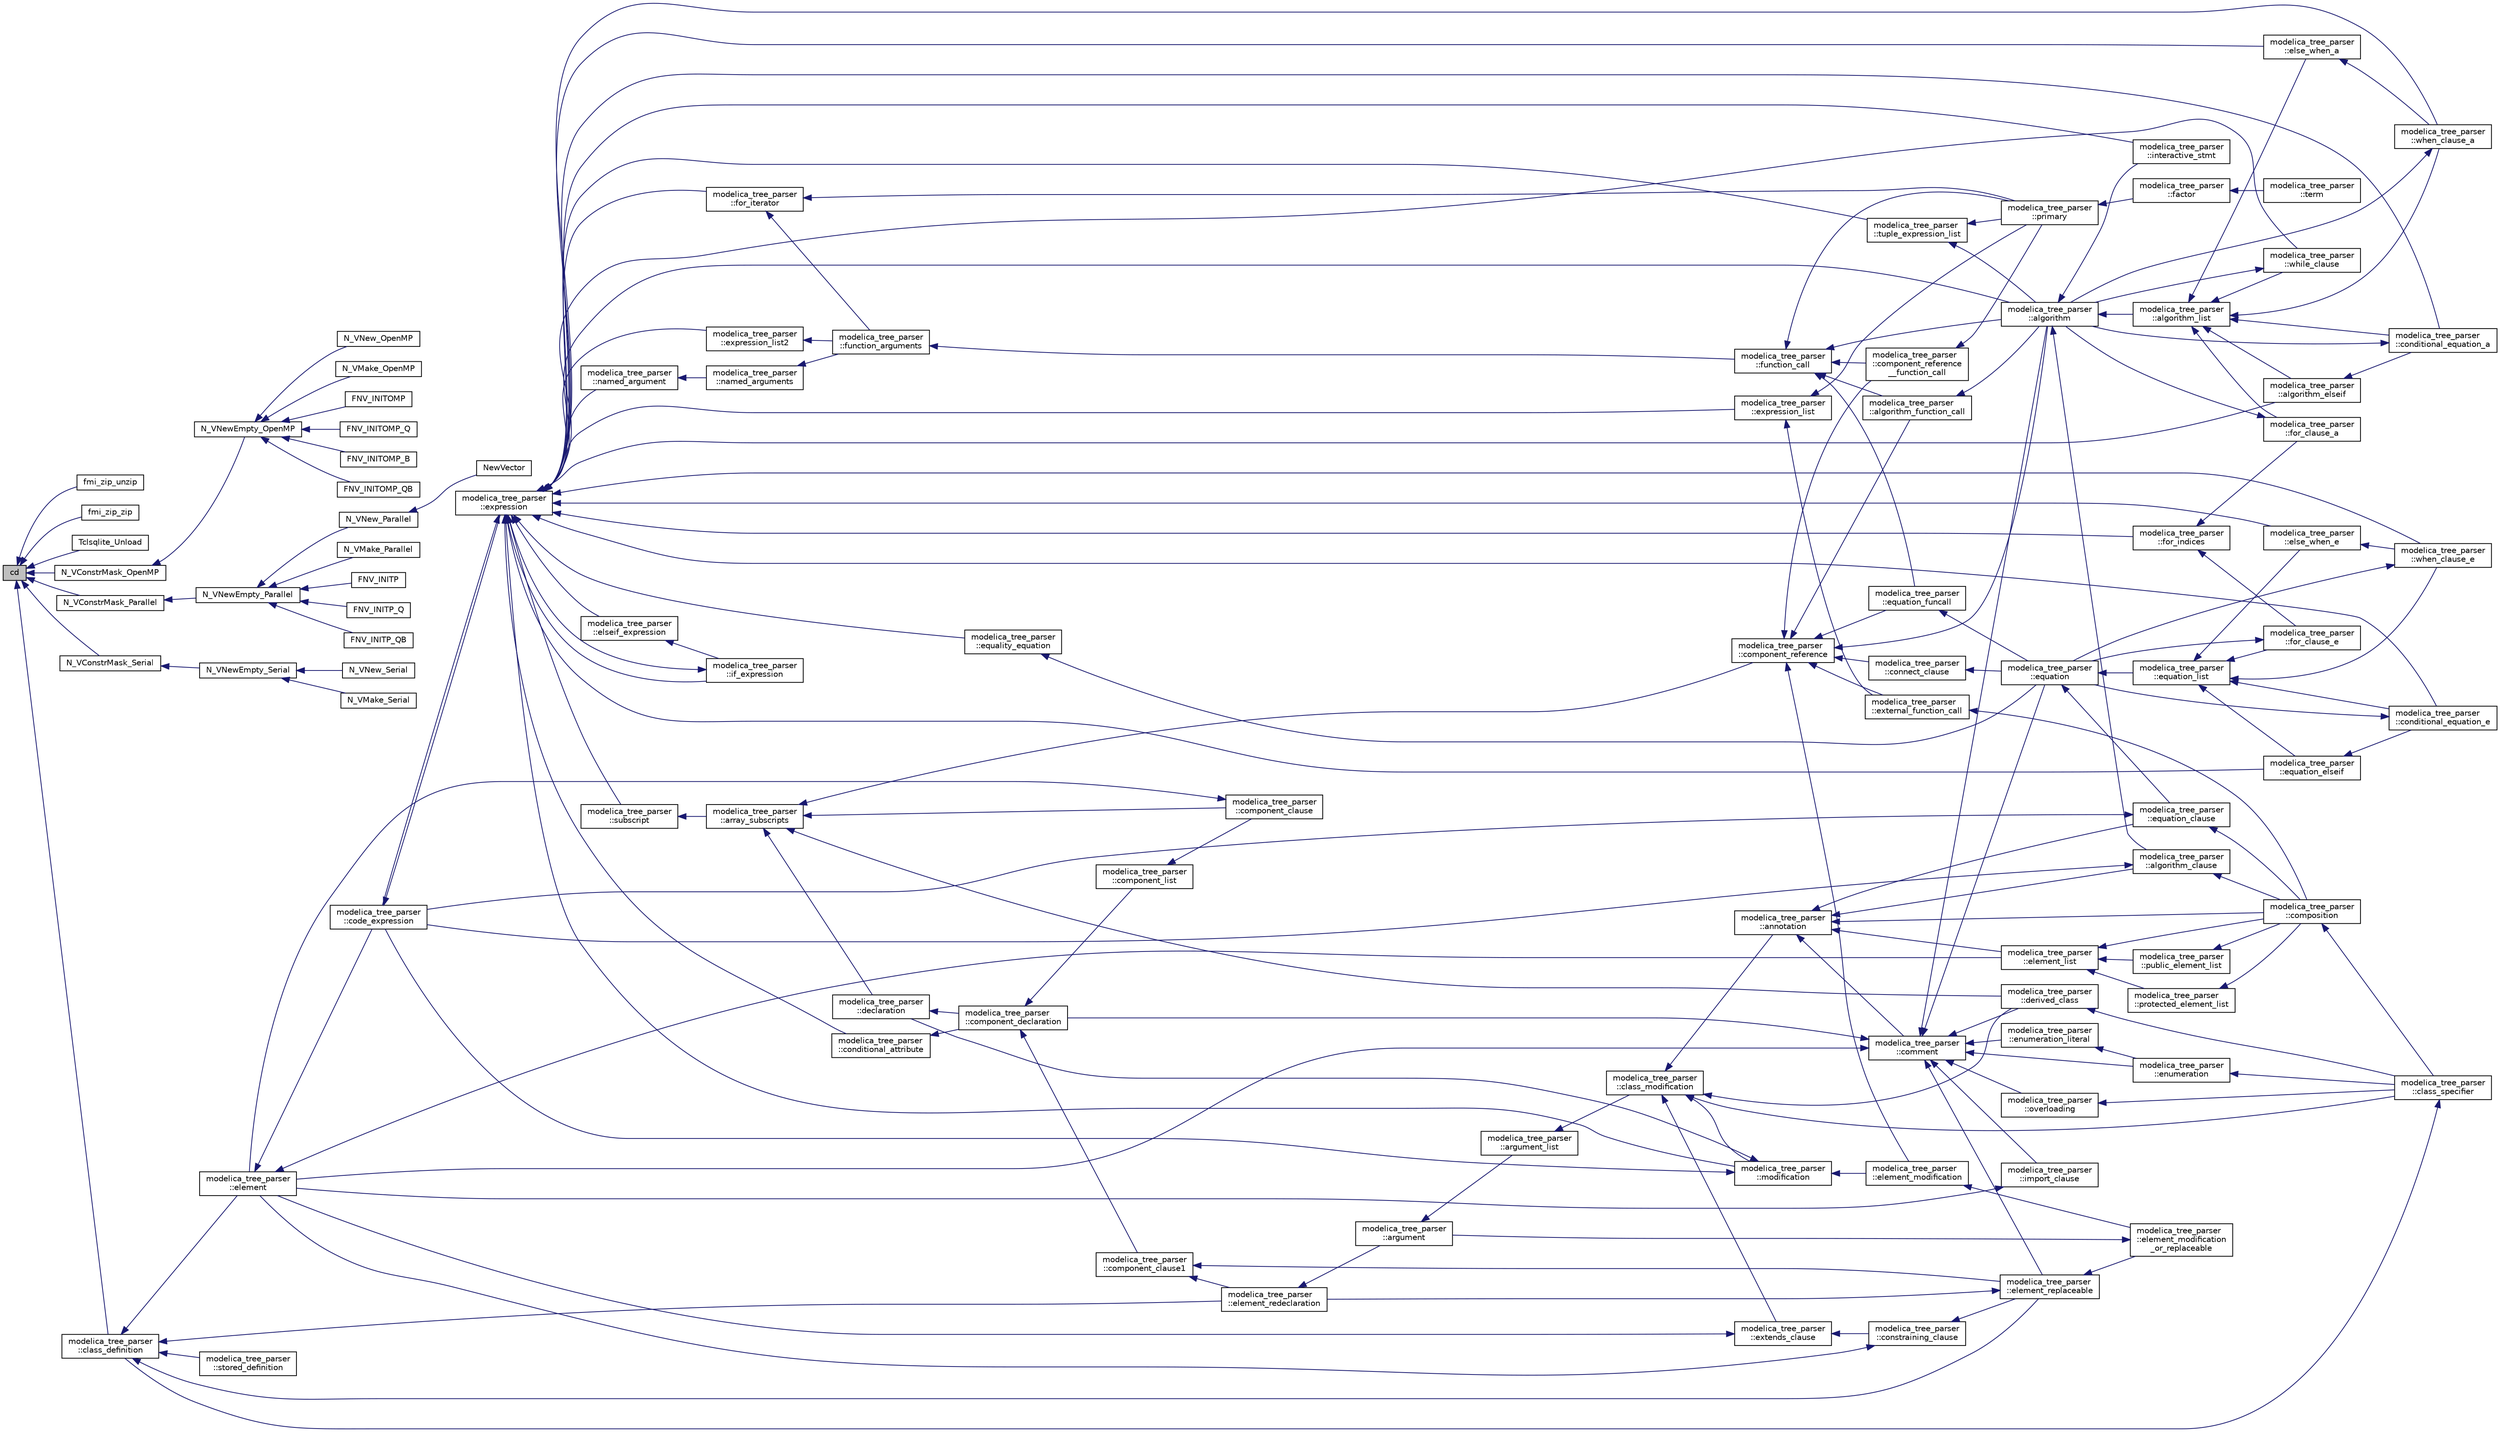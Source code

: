 digraph "cd"
{
  edge [fontname="Helvetica",fontsize="10",labelfontname="Helvetica",labelfontsize="10"];
  node [fontname="Helvetica",fontsize="10",shape=record];
  rankdir="LR";
  Node1 [label="cd",height=0.2,width=0.4,color="black", fillcolor="grey75", style="filled", fontcolor="black"];
  Node1 -> Node2 [dir="back",color="midnightblue",fontsize="10",style="solid",fontname="Helvetica"];
  Node2 [label="fmi_zip_unzip",height=0.2,width=0.4,color="black", fillcolor="white", style="filled",URL="$d4/de3/group__fmi__zip.html#gab3656051f4252add55a8b1ac54db8b19",tooltip="Uncompress a zip file. "];
  Node1 -> Node3 [dir="back",color="midnightblue",fontsize="10",style="solid",fontname="Helvetica"];
  Node3 [label="fmi_zip_zip",height=0.2,width=0.4,color="black", fillcolor="white", style="filled",URL="$d4/de3/group__fmi__zip.html#gae163991eb7a0629262de4af8007d5a65",tooltip="Compress files to the zip format. "];
  Node1 -> Node4 [dir="back",color="midnightblue",fontsize="10",style="solid",fontname="Helvetica"];
  Node4 [label="Tclsqlite_Unload",height=0.2,width=0.4,color="black", fillcolor="white", style="filled",URL="$d5/d89/tclsqlite3_8c.html#ab4e8cbbfbfc8464c17e43aea0306ac20"];
  Node1 -> Node5 [dir="back",color="midnightblue",fontsize="10",style="solid",fontname="Helvetica"];
  Node5 [label="N_VConstrMask_OpenMP",height=0.2,width=0.4,color="black", fillcolor="white", style="filled",URL="$de/d1d/nvector__openmp_8c.html#ab3496c3a65fd6e2a2ab3217848e9e261"];
  Node5 -> Node6 [dir="back",color="midnightblue",fontsize="10",style="solid",fontname="Helvetica"];
  Node6 [label="N_VNewEmpty_OpenMP",height=0.2,width=0.4,color="black", fillcolor="white", style="filled",URL="$de/d1d/nvector__openmp_8c.html#a104d420abb5853c9d622a79f3ffc4229"];
  Node6 -> Node7 [dir="back",color="midnightblue",fontsize="10",style="solid",fontname="Helvetica"];
  Node7 [label="FNV_INITOMP",height=0.2,width=0.4,color="black", fillcolor="white", style="filled",URL="$db/d58/fnvector__openmp_8h.html#a555b570b7f342bd69c91a47495a928f7"];
  Node6 -> Node8 [dir="back",color="midnightblue",fontsize="10",style="solid",fontname="Helvetica"];
  Node8 [label="FNV_INITOMP_Q",height=0.2,width=0.4,color="black", fillcolor="white", style="filled",URL="$db/d58/fnvector__openmp_8h.html#a141f2f83ee34e76a3cfdf284589fe614"];
  Node6 -> Node9 [dir="back",color="midnightblue",fontsize="10",style="solid",fontname="Helvetica"];
  Node9 [label="FNV_INITOMP_B",height=0.2,width=0.4,color="black", fillcolor="white", style="filled",URL="$db/d58/fnvector__openmp_8h.html#a7abfc9d76928d25d849a46ef228e8eda"];
  Node6 -> Node10 [dir="back",color="midnightblue",fontsize="10",style="solid",fontname="Helvetica"];
  Node10 [label="FNV_INITOMP_QB",height=0.2,width=0.4,color="black", fillcolor="white", style="filled",URL="$db/d58/fnvector__openmp_8h.html#a9e730d08f88d60d9f50c8e000759b268"];
  Node6 -> Node11 [dir="back",color="midnightblue",fontsize="10",style="solid",fontname="Helvetica"];
  Node11 [label="N_VNew_OpenMP",height=0.2,width=0.4,color="black", fillcolor="white", style="filled",URL="$de/d1d/nvector__openmp_8c.html#a0b25035896ca19ae03ddaf9675673f91"];
  Node6 -> Node12 [dir="back",color="midnightblue",fontsize="10",style="solid",fontname="Helvetica"];
  Node12 [label="N_VMake_OpenMP",height=0.2,width=0.4,color="black", fillcolor="white", style="filled",URL="$de/d1d/nvector__openmp_8c.html#a3297daaa0bce3315dbf050f385f0583d"];
  Node1 -> Node13 [dir="back",color="midnightblue",fontsize="10",style="solid",fontname="Helvetica"];
  Node13 [label="N_VConstrMask_Parallel",height=0.2,width=0.4,color="black", fillcolor="white", style="filled",URL="$d9/d05/nvector__parallel_8c.html#a6000a9d1be21f9fe436bc038a8c9addc"];
  Node13 -> Node14 [dir="back",color="midnightblue",fontsize="10",style="solid",fontname="Helvetica"];
  Node14 [label="N_VNewEmpty_Parallel",height=0.2,width=0.4,color="black", fillcolor="white", style="filled",URL="$d9/d05/nvector__parallel_8c.html#a56a6f164913559358af50373bfdc5e24"];
  Node14 -> Node15 [dir="back",color="midnightblue",fontsize="10",style="solid",fontname="Helvetica"];
  Node15 [label="FNV_INITP",height=0.2,width=0.4,color="black", fillcolor="white", style="filled",URL="$d1/dff/fnvector__parallel_8h.html#a7b7b80741ca2dd29284d9812ab77206a"];
  Node14 -> Node16 [dir="back",color="midnightblue",fontsize="10",style="solid",fontname="Helvetica"];
  Node16 [label="FNV_INITP_Q",height=0.2,width=0.4,color="black", fillcolor="white", style="filled",URL="$d1/dff/fnvector__parallel_8h.html#a889d8502acef324ad84624df34db2b12"];
  Node14 -> Node17 [dir="back",color="midnightblue",fontsize="10",style="solid",fontname="Helvetica"];
  Node17 [label="FNV_INITP_QB",height=0.2,width=0.4,color="black", fillcolor="white", style="filled",URL="$d1/dff/fnvector__parallel_8h.html#ade863686b7ea4678bc6f1f8e4bdb3fa4"];
  Node14 -> Node18 [dir="back",color="midnightblue",fontsize="10",style="solid",fontname="Helvetica"];
  Node18 [label="N_VNew_Parallel",height=0.2,width=0.4,color="black", fillcolor="white", style="filled",URL="$d9/d05/nvector__parallel_8c.html#abd879bc03dae5c0e74ba87a4762b8522"];
  Node18 -> Node19 [dir="back",color="midnightblue",fontsize="10",style="solid",fontname="Helvetica"];
  Node19 [label="NewVector",height=0.2,width=0.4,color="black", fillcolor="white", style="filled",URL="$d5/d6f/nvm__parallel_8c.html#a46997240f89d2350fc4b4ee11585a66d"];
  Node14 -> Node20 [dir="back",color="midnightblue",fontsize="10",style="solid",fontname="Helvetica"];
  Node20 [label="N_VMake_Parallel",height=0.2,width=0.4,color="black", fillcolor="white", style="filled",URL="$d9/d05/nvector__parallel_8c.html#adef59a7b3a1ec653baec7661599a0ef1"];
  Node1 -> Node21 [dir="back",color="midnightblue",fontsize="10",style="solid",fontname="Helvetica"];
  Node21 [label="N_VConstrMask_Serial",height=0.2,width=0.4,color="black", fillcolor="white", style="filled",URL="$d8/d40/build_2include_2omc_2c_2sundials_2nvector_2nvector__serial_8h.html#ab8b65566ac927b917eb5f41f5213f9f2"];
  Node21 -> Node22 [dir="back",color="midnightblue",fontsize="10",style="solid",fontname="Helvetica"];
  Node22 [label="N_VNewEmpty_Serial",height=0.2,width=0.4,color="black", fillcolor="white", style="filled",URL="$d8/d40/build_2include_2omc_2c_2sundials_2nvector_2nvector__serial_8h.html#a93d52cb08924eee4d7edd584c22179d2"];
  Node22 -> Node23 [dir="back",color="midnightblue",fontsize="10",style="solid",fontname="Helvetica"];
  Node23 [label="N_VNew_Serial",height=0.2,width=0.4,color="black", fillcolor="white", style="filled",URL="$d8/d40/build_2include_2omc_2c_2sundials_2nvector_2nvector__serial_8h.html#a5b4902b07c8f46f60fc15a3185151b18"];
  Node22 -> Node24 [dir="back",color="midnightblue",fontsize="10",style="solid",fontname="Helvetica"];
  Node24 [label="N_VMake_Serial",height=0.2,width=0.4,color="black", fillcolor="white", style="filled",URL="$d8/d40/build_2include_2omc_2c_2sundials_2nvector_2nvector__serial_8h.html#a688a531ed29d81abeca46b4e222b79d0"];
  Node1 -> Node25 [dir="back",color="midnightblue",fontsize="10",style="solid",fontname="Helvetica"];
  Node25 [label="modelica_tree_parser\l::class_definition",height=0.2,width=0.4,color="black", fillcolor="white", style="filled",URL="$dd/d74/classmodelica__tree__parser.html#a2eb99d61b8a1417a1753d8cba56b7a1d"];
  Node25 -> Node26 [dir="back",color="midnightblue",fontsize="10",style="solid",fontname="Helvetica"];
  Node26 [label="modelica_tree_parser\l::stored_definition",height=0.2,width=0.4,color="black", fillcolor="white", style="filled",URL="$dd/d74/classmodelica__tree__parser.html#a01e287fe55207da294b565d24f794ea1"];
  Node25 -> Node27 [dir="back",color="midnightblue",fontsize="10",style="solid",fontname="Helvetica"];
  Node27 [label="modelica_tree_parser\l::element",height=0.2,width=0.4,color="black", fillcolor="white", style="filled",URL="$dd/d74/classmodelica__tree__parser.html#a2318bb81df91572b73a5540958fe1679"];
  Node27 -> Node28 [dir="back",color="midnightblue",fontsize="10",style="solid",fontname="Helvetica"];
  Node28 [label="modelica_tree_parser\l::element_list",height=0.2,width=0.4,color="black", fillcolor="white", style="filled",URL="$dd/d74/classmodelica__tree__parser.html#a134658e5d549cb9d7ffd382f2fb20077"];
  Node28 -> Node29 [dir="back",color="midnightblue",fontsize="10",style="solid",fontname="Helvetica"];
  Node29 [label="modelica_tree_parser\l::composition",height=0.2,width=0.4,color="black", fillcolor="white", style="filled",URL="$dd/d74/classmodelica__tree__parser.html#af825098737eb0b106a21d9482548e723"];
  Node29 -> Node30 [dir="back",color="midnightblue",fontsize="10",style="solid",fontname="Helvetica"];
  Node30 [label="modelica_tree_parser\l::class_specifier",height=0.2,width=0.4,color="black", fillcolor="white", style="filled",URL="$dd/d74/classmodelica__tree__parser.html#a3571510b45f3ec3082a30153ca8160f2"];
  Node30 -> Node25 [dir="back",color="midnightblue",fontsize="10",style="solid",fontname="Helvetica"];
  Node28 -> Node31 [dir="back",color="midnightblue",fontsize="10",style="solid",fontname="Helvetica"];
  Node31 [label="modelica_tree_parser\l::public_element_list",height=0.2,width=0.4,color="black", fillcolor="white", style="filled",URL="$dd/d74/classmodelica__tree__parser.html#a1da6c1e2f0b4d5650a08a6e130a57eab"];
  Node31 -> Node29 [dir="back",color="midnightblue",fontsize="10",style="solid",fontname="Helvetica"];
  Node28 -> Node32 [dir="back",color="midnightblue",fontsize="10",style="solid",fontname="Helvetica"];
  Node32 [label="modelica_tree_parser\l::protected_element_list",height=0.2,width=0.4,color="black", fillcolor="white", style="filled",URL="$dd/d74/classmodelica__tree__parser.html#ab1fe3fb95429e6b6fb665a8d80bb18b4"];
  Node32 -> Node29 [dir="back",color="midnightblue",fontsize="10",style="solid",fontname="Helvetica"];
  Node27 -> Node33 [dir="back",color="midnightblue",fontsize="10",style="solid",fontname="Helvetica"];
  Node33 [label="modelica_tree_parser\l::code_expression",height=0.2,width=0.4,color="black", fillcolor="white", style="filled",URL="$dd/d74/classmodelica__tree__parser.html#ae55d645d860c440d1174958f45854e7f"];
  Node33 -> Node34 [dir="back",color="midnightblue",fontsize="10",style="solid",fontname="Helvetica"];
  Node34 [label="modelica_tree_parser\l::expression",height=0.2,width=0.4,color="black", fillcolor="white", style="filled",URL="$dd/d74/classmodelica__tree__parser.html#a230e94ffadd15d572641991eb4be419d"];
  Node34 -> Node35 [dir="back",color="midnightblue",fontsize="10",style="solid",fontname="Helvetica"];
  Node35 [label="modelica_tree_parser\l::expression_list",height=0.2,width=0.4,color="black", fillcolor="white", style="filled",URL="$dd/d74/classmodelica__tree__parser.html#a2bc37feb1079da0465bdd0216985e0a2"];
  Node35 -> Node36 [dir="back",color="midnightblue",fontsize="10",style="solid",fontname="Helvetica"];
  Node36 [label="modelica_tree_parser\l::external_function_call",height=0.2,width=0.4,color="black", fillcolor="white", style="filled",URL="$dd/d74/classmodelica__tree__parser.html#ad7179527eff3f310d71dc303b590c8f7"];
  Node36 -> Node29 [dir="back",color="midnightblue",fontsize="10",style="solid",fontname="Helvetica"];
  Node35 -> Node37 [dir="back",color="midnightblue",fontsize="10",style="solid",fontname="Helvetica"];
  Node37 [label="modelica_tree_parser\l::primary",height=0.2,width=0.4,color="black", fillcolor="white", style="filled",URL="$dd/d74/classmodelica__tree__parser.html#ab4a6db350856fee36046d03c18694327"];
  Node37 -> Node38 [dir="back",color="midnightblue",fontsize="10",style="solid",fontname="Helvetica"];
  Node38 [label="modelica_tree_parser\l::factor",height=0.2,width=0.4,color="black", fillcolor="white", style="filled",URL="$dd/d74/classmodelica__tree__parser.html#a8e724cfe29fecf9e54e61fb1216ee0fc"];
  Node38 -> Node39 [dir="back",color="midnightblue",fontsize="10",style="solid",fontname="Helvetica"];
  Node39 [label="modelica_tree_parser\l::term",height=0.2,width=0.4,color="black", fillcolor="white", style="filled",URL="$dd/d74/classmodelica__tree__parser.html#aa6d3f1d0dbd2366ea41f1fd8e7c2c7ea"];
  Node34 -> Node40 [dir="back",color="midnightblue",fontsize="10",style="solid",fontname="Helvetica"];
  Node40 [label="modelica_tree_parser\l::conditional_attribute",height=0.2,width=0.4,color="black", fillcolor="white", style="filled",URL="$dd/d74/classmodelica__tree__parser.html#a7181abed623ef543200490e0678858f6"];
  Node40 -> Node41 [dir="back",color="midnightblue",fontsize="10",style="solid",fontname="Helvetica"];
  Node41 [label="modelica_tree_parser\l::component_declaration",height=0.2,width=0.4,color="black", fillcolor="white", style="filled",URL="$dd/d74/classmodelica__tree__parser.html#acb99d89f1a4ef9e7dd98ecacb1210c27"];
  Node41 -> Node42 [dir="back",color="midnightblue",fontsize="10",style="solid",fontname="Helvetica"];
  Node42 [label="modelica_tree_parser\l::component_list",height=0.2,width=0.4,color="black", fillcolor="white", style="filled",URL="$dd/d74/classmodelica__tree__parser.html#aade353010225cb8d2734bc4b15d430d4"];
  Node42 -> Node43 [dir="back",color="midnightblue",fontsize="10",style="solid",fontname="Helvetica"];
  Node43 [label="modelica_tree_parser\l::component_clause",height=0.2,width=0.4,color="black", fillcolor="white", style="filled",URL="$dd/d74/classmodelica__tree__parser.html#a6ecf26d00f472a889e2ccfec27fa9673"];
  Node43 -> Node27 [dir="back",color="midnightblue",fontsize="10",style="solid",fontname="Helvetica"];
  Node41 -> Node44 [dir="back",color="midnightblue",fontsize="10",style="solid",fontname="Helvetica"];
  Node44 [label="modelica_tree_parser\l::component_clause1",height=0.2,width=0.4,color="black", fillcolor="white", style="filled",URL="$dd/d74/classmodelica__tree__parser.html#a24f7b4cafe8113b57730a6426a5192f1"];
  Node44 -> Node45 [dir="back",color="midnightblue",fontsize="10",style="solid",fontname="Helvetica"];
  Node45 [label="modelica_tree_parser\l::element_redeclaration",height=0.2,width=0.4,color="black", fillcolor="white", style="filled",URL="$dd/d74/classmodelica__tree__parser.html#a3327aa6ea19e9a2a4da3b133604d0da1"];
  Node45 -> Node46 [dir="back",color="midnightblue",fontsize="10",style="solid",fontname="Helvetica"];
  Node46 [label="modelica_tree_parser\l::argument",height=0.2,width=0.4,color="black", fillcolor="white", style="filled",URL="$dd/d74/classmodelica__tree__parser.html#af30c221b46070aff758e06d46efd98c9"];
  Node46 -> Node47 [dir="back",color="midnightblue",fontsize="10",style="solid",fontname="Helvetica"];
  Node47 [label="modelica_tree_parser\l::argument_list",height=0.2,width=0.4,color="black", fillcolor="white", style="filled",URL="$dd/d74/classmodelica__tree__parser.html#a16fe3d723fcfee23eed85eeac019383b"];
  Node47 -> Node48 [dir="back",color="midnightblue",fontsize="10",style="solid",fontname="Helvetica"];
  Node48 [label="modelica_tree_parser\l::class_modification",height=0.2,width=0.4,color="black", fillcolor="white", style="filled",URL="$dd/d74/classmodelica__tree__parser.html#a380329bd66d0053cff77a3f6748e946a"];
  Node48 -> Node30 [dir="back",color="midnightblue",fontsize="10",style="solid",fontname="Helvetica"];
  Node48 -> Node49 [dir="back",color="midnightblue",fontsize="10",style="solid",fontname="Helvetica"];
  Node49 [label="modelica_tree_parser\l::derived_class",height=0.2,width=0.4,color="black", fillcolor="white", style="filled",URL="$dd/d74/classmodelica__tree__parser.html#aed9d86c1bd3328716740db67b438b2af"];
  Node49 -> Node30 [dir="back",color="midnightblue",fontsize="10",style="solid",fontname="Helvetica"];
  Node48 -> Node50 [dir="back",color="midnightblue",fontsize="10",style="solid",fontname="Helvetica"];
  Node50 [label="modelica_tree_parser\l::annotation",height=0.2,width=0.4,color="black", fillcolor="white", style="filled",URL="$dd/d74/classmodelica__tree__parser.html#a99c843e9d06cd8d8ba1d994577da5903"];
  Node50 -> Node29 [dir="back",color="midnightblue",fontsize="10",style="solid",fontname="Helvetica"];
  Node50 -> Node51 [dir="back",color="midnightblue",fontsize="10",style="solid",fontname="Helvetica"];
  Node51 [label="modelica_tree_parser\l::comment",height=0.2,width=0.4,color="black", fillcolor="white", style="filled",URL="$dd/d74/classmodelica__tree__parser.html#a58889df7309fc3d9c17d4e8a4c9aae96"];
  Node51 -> Node49 [dir="back",color="midnightblue",fontsize="10",style="solid",fontname="Helvetica"];
  Node51 -> Node52 [dir="back",color="midnightblue",fontsize="10",style="solid",fontname="Helvetica"];
  Node52 [label="modelica_tree_parser\l::enumeration",height=0.2,width=0.4,color="black", fillcolor="white", style="filled",URL="$dd/d74/classmodelica__tree__parser.html#a536e66a9ea4d74494f19266fb7322dd2"];
  Node52 -> Node30 [dir="back",color="midnightblue",fontsize="10",style="solid",fontname="Helvetica"];
  Node51 -> Node53 [dir="back",color="midnightblue",fontsize="10",style="solid",fontname="Helvetica"];
  Node53 [label="modelica_tree_parser\l::overloading",height=0.2,width=0.4,color="black", fillcolor="white", style="filled",URL="$dd/d74/classmodelica__tree__parser.html#ae6d59b35beca0735834e094cb451f7c2"];
  Node53 -> Node30 [dir="back",color="midnightblue",fontsize="10",style="solid",fontname="Helvetica"];
  Node51 -> Node54 [dir="back",color="midnightblue",fontsize="10",style="solid",fontname="Helvetica"];
  Node54 [label="modelica_tree_parser\l::enumeration_literal",height=0.2,width=0.4,color="black", fillcolor="white", style="filled",URL="$dd/d74/classmodelica__tree__parser.html#ac36c56386297ce9890273ca54ea8da83"];
  Node54 -> Node52 [dir="back",color="midnightblue",fontsize="10",style="solid",fontname="Helvetica"];
  Node51 -> Node27 [dir="back",color="midnightblue",fontsize="10",style="solid",fontname="Helvetica"];
  Node51 -> Node55 [dir="back",color="midnightblue",fontsize="10",style="solid",fontname="Helvetica"];
  Node55 [label="modelica_tree_parser\l::import_clause",height=0.2,width=0.4,color="black", fillcolor="white", style="filled",URL="$dd/d74/classmodelica__tree__parser.html#a20d5ba49c3b1106d97fa7d233bf5fcd8"];
  Node55 -> Node27 [dir="back",color="midnightblue",fontsize="10",style="solid",fontname="Helvetica"];
  Node51 -> Node41 [dir="back",color="midnightblue",fontsize="10",style="solid",fontname="Helvetica"];
  Node51 -> Node56 [dir="back",color="midnightblue",fontsize="10",style="solid",fontname="Helvetica"];
  Node56 [label="modelica_tree_parser\l::element_replaceable",height=0.2,width=0.4,color="black", fillcolor="white", style="filled",URL="$dd/d74/classmodelica__tree__parser.html#a4b90ce0c5306e012e9062caa1ba11db8"];
  Node56 -> Node57 [dir="back",color="midnightblue",fontsize="10",style="solid",fontname="Helvetica"];
  Node57 [label="modelica_tree_parser\l::element_modification\l_or_replaceable",height=0.2,width=0.4,color="black", fillcolor="white", style="filled",URL="$dd/d74/classmodelica__tree__parser.html#acc762213fabc199da0c26dc2ac9fd710"];
  Node57 -> Node46 [dir="back",color="midnightblue",fontsize="10",style="solid",fontname="Helvetica"];
  Node56 -> Node45 [dir="back",color="midnightblue",fontsize="10",style="solid",fontname="Helvetica"];
  Node51 -> Node58 [dir="back",color="midnightblue",fontsize="10",style="solid",fontname="Helvetica"];
  Node58 [label="modelica_tree_parser\l::equation",height=0.2,width=0.4,color="black", fillcolor="white", style="filled",URL="$dd/d74/classmodelica__tree__parser.html#ad6f0cc23a4abe24ba09a49f4423112c3"];
  Node58 -> Node59 [dir="back",color="midnightblue",fontsize="10",style="solid",fontname="Helvetica"];
  Node59 [label="modelica_tree_parser\l::equation_clause",height=0.2,width=0.4,color="black", fillcolor="white", style="filled",URL="$dd/d74/classmodelica__tree__parser.html#a83bddacad1929ac79479d3c81d30e7ab"];
  Node59 -> Node29 [dir="back",color="midnightblue",fontsize="10",style="solid",fontname="Helvetica"];
  Node59 -> Node33 [dir="back",color="midnightblue",fontsize="10",style="solid",fontname="Helvetica"];
  Node58 -> Node60 [dir="back",color="midnightblue",fontsize="10",style="solid",fontname="Helvetica"];
  Node60 [label="modelica_tree_parser\l::equation_list",height=0.2,width=0.4,color="black", fillcolor="white", style="filled",URL="$dd/d74/classmodelica__tree__parser.html#a0bc642772d4ebf78d4e0cab2e6fdc5e6"];
  Node60 -> Node61 [dir="back",color="midnightblue",fontsize="10",style="solid",fontname="Helvetica"];
  Node61 [label="modelica_tree_parser\l::conditional_equation_e",height=0.2,width=0.4,color="black", fillcolor="white", style="filled",URL="$dd/d74/classmodelica__tree__parser.html#a02ccd3afc66f61e2e65a76dc18b226ac"];
  Node61 -> Node58 [dir="back",color="midnightblue",fontsize="10",style="solid",fontname="Helvetica"];
  Node60 -> Node62 [dir="back",color="midnightblue",fontsize="10",style="solid",fontname="Helvetica"];
  Node62 [label="modelica_tree_parser\l::for_clause_e",height=0.2,width=0.4,color="black", fillcolor="white", style="filled",URL="$dd/d74/classmodelica__tree__parser.html#a6ce4bd3d95e0edf973494505d2c5a5f2"];
  Node62 -> Node58 [dir="back",color="midnightblue",fontsize="10",style="solid",fontname="Helvetica"];
  Node60 -> Node63 [dir="back",color="midnightblue",fontsize="10",style="solid",fontname="Helvetica"];
  Node63 [label="modelica_tree_parser\l::when_clause_e",height=0.2,width=0.4,color="black", fillcolor="white", style="filled",URL="$dd/d74/classmodelica__tree__parser.html#abf7e9722ee62035e24b89f747e08ddfe"];
  Node63 -> Node58 [dir="back",color="midnightblue",fontsize="10",style="solid",fontname="Helvetica"];
  Node60 -> Node64 [dir="back",color="midnightblue",fontsize="10",style="solid",fontname="Helvetica"];
  Node64 [label="modelica_tree_parser\l::equation_elseif",height=0.2,width=0.4,color="black", fillcolor="white", style="filled",URL="$dd/d74/classmodelica__tree__parser.html#a5d4fa8b64c080a287017e12edf3ad4bd"];
  Node64 -> Node61 [dir="back",color="midnightblue",fontsize="10",style="solid",fontname="Helvetica"];
  Node60 -> Node65 [dir="back",color="midnightblue",fontsize="10",style="solid",fontname="Helvetica"];
  Node65 [label="modelica_tree_parser\l::else_when_e",height=0.2,width=0.4,color="black", fillcolor="white", style="filled",URL="$dd/d74/classmodelica__tree__parser.html#a976659457357b48d4fe5be5d3438359f"];
  Node65 -> Node63 [dir="back",color="midnightblue",fontsize="10",style="solid",fontname="Helvetica"];
  Node51 -> Node66 [dir="back",color="midnightblue",fontsize="10",style="solid",fontname="Helvetica"];
  Node66 [label="modelica_tree_parser\l::algorithm",height=0.2,width=0.4,color="black", fillcolor="white", style="filled",URL="$dd/d74/classmodelica__tree__parser.html#ac739b3280b73e2d6024b090978fdf8e3"];
  Node66 -> Node67 [dir="back",color="midnightblue",fontsize="10",style="solid",fontname="Helvetica"];
  Node67 [label="modelica_tree_parser\l::algorithm_clause",height=0.2,width=0.4,color="black", fillcolor="white", style="filled",URL="$dd/d74/classmodelica__tree__parser.html#afb7196c703a8b10044308dfa2a4e3c5c"];
  Node67 -> Node29 [dir="back",color="midnightblue",fontsize="10",style="solid",fontname="Helvetica"];
  Node67 -> Node33 [dir="back",color="midnightblue",fontsize="10",style="solid",fontname="Helvetica"];
  Node66 -> Node68 [dir="back",color="midnightblue",fontsize="10",style="solid",fontname="Helvetica"];
  Node68 [label="modelica_tree_parser\l::algorithm_list",height=0.2,width=0.4,color="black", fillcolor="white", style="filled",URL="$dd/d74/classmodelica__tree__parser.html#ae358b884aca225e9463791cf5c8c18f8"];
  Node68 -> Node69 [dir="back",color="midnightblue",fontsize="10",style="solid",fontname="Helvetica"];
  Node69 [label="modelica_tree_parser\l::conditional_equation_a",height=0.2,width=0.4,color="black", fillcolor="white", style="filled",URL="$dd/d74/classmodelica__tree__parser.html#ad7afd3966aef097e060bd851358b0040"];
  Node69 -> Node66 [dir="back",color="midnightblue",fontsize="10",style="solid",fontname="Helvetica"];
  Node68 -> Node70 [dir="back",color="midnightblue",fontsize="10",style="solid",fontname="Helvetica"];
  Node70 [label="modelica_tree_parser\l::for_clause_a",height=0.2,width=0.4,color="black", fillcolor="white", style="filled",URL="$dd/d74/classmodelica__tree__parser.html#a34240cc88b0595a79d73ee5694bc11ed"];
  Node70 -> Node66 [dir="back",color="midnightblue",fontsize="10",style="solid",fontname="Helvetica"];
  Node68 -> Node71 [dir="back",color="midnightblue",fontsize="10",style="solid",fontname="Helvetica"];
  Node71 [label="modelica_tree_parser\l::while_clause",height=0.2,width=0.4,color="black", fillcolor="white", style="filled",URL="$dd/d74/classmodelica__tree__parser.html#a6eb319e2e00771ddba9bc156486894c0"];
  Node71 -> Node66 [dir="back",color="midnightblue",fontsize="10",style="solid",fontname="Helvetica"];
  Node68 -> Node72 [dir="back",color="midnightblue",fontsize="10",style="solid",fontname="Helvetica"];
  Node72 [label="modelica_tree_parser\l::when_clause_a",height=0.2,width=0.4,color="black", fillcolor="white", style="filled",URL="$dd/d74/classmodelica__tree__parser.html#ac3ce4bd4dcebc4f1472c3fc06baf6591"];
  Node72 -> Node66 [dir="back",color="midnightblue",fontsize="10",style="solid",fontname="Helvetica"];
  Node68 -> Node73 [dir="back",color="midnightblue",fontsize="10",style="solid",fontname="Helvetica"];
  Node73 [label="modelica_tree_parser\l::algorithm_elseif",height=0.2,width=0.4,color="black", fillcolor="white", style="filled",URL="$dd/d74/classmodelica__tree__parser.html#af2f32d57093cdfab262af78bf99706a5"];
  Node73 -> Node69 [dir="back",color="midnightblue",fontsize="10",style="solid",fontname="Helvetica"];
  Node68 -> Node74 [dir="back",color="midnightblue",fontsize="10",style="solid",fontname="Helvetica"];
  Node74 [label="modelica_tree_parser\l::else_when_a",height=0.2,width=0.4,color="black", fillcolor="white", style="filled",URL="$dd/d74/classmodelica__tree__parser.html#a1c0fa3ed8e89d3206b048e9d8dcd2ee2"];
  Node74 -> Node72 [dir="back",color="midnightblue",fontsize="10",style="solid",fontname="Helvetica"];
  Node66 -> Node75 [dir="back",color="midnightblue",fontsize="10",style="solid",fontname="Helvetica"];
  Node75 [label="modelica_tree_parser\l::interactive_stmt",height=0.2,width=0.4,color="black", fillcolor="white", style="filled",URL="$dd/d74/classmodelica__tree__parser.html#a071db3a48b35dcfc8e1b4d49cbe884de"];
  Node50 -> Node28 [dir="back",color="midnightblue",fontsize="10",style="solid",fontname="Helvetica"];
  Node50 -> Node59 [dir="back",color="midnightblue",fontsize="10",style="solid",fontname="Helvetica"];
  Node50 -> Node67 [dir="back",color="midnightblue",fontsize="10",style="solid",fontname="Helvetica"];
  Node48 -> Node76 [dir="back",color="midnightblue",fontsize="10",style="solid",fontname="Helvetica"];
  Node76 [label="modelica_tree_parser\l::extends_clause",height=0.2,width=0.4,color="black", fillcolor="white", style="filled",URL="$dd/d74/classmodelica__tree__parser.html#a26730fff88dc252088ec460fbbb83b5c"];
  Node76 -> Node27 [dir="back",color="midnightblue",fontsize="10",style="solid",fontname="Helvetica"];
  Node76 -> Node77 [dir="back",color="midnightblue",fontsize="10",style="solid",fontname="Helvetica"];
  Node77 [label="modelica_tree_parser\l::constraining_clause",height=0.2,width=0.4,color="black", fillcolor="white", style="filled",URL="$dd/d74/classmodelica__tree__parser.html#adc1836e3d9387d647e06b82286a90d4b"];
  Node77 -> Node27 [dir="back",color="midnightblue",fontsize="10",style="solid",fontname="Helvetica"];
  Node77 -> Node56 [dir="back",color="midnightblue",fontsize="10",style="solid",fontname="Helvetica"];
  Node48 -> Node78 [dir="back",color="midnightblue",fontsize="10",style="solid",fontname="Helvetica"];
  Node78 [label="modelica_tree_parser\l::modification",height=0.2,width=0.4,color="black", fillcolor="white", style="filled",URL="$dd/d74/classmodelica__tree__parser.html#a05716ee2a5b4cc83195a576ee0d7dd85"];
  Node78 -> Node79 [dir="back",color="midnightblue",fontsize="10",style="solid",fontname="Helvetica"];
  Node79 [label="modelica_tree_parser\l::declaration",height=0.2,width=0.4,color="black", fillcolor="white", style="filled",URL="$dd/d74/classmodelica__tree__parser.html#a28eeae12e311fa56a288bf049e74885f"];
  Node79 -> Node41 [dir="back",color="midnightblue",fontsize="10",style="solid",fontname="Helvetica"];
  Node78 -> Node80 [dir="back",color="midnightblue",fontsize="10",style="solid",fontname="Helvetica"];
  Node80 [label="modelica_tree_parser\l::element_modification",height=0.2,width=0.4,color="black", fillcolor="white", style="filled",URL="$dd/d74/classmodelica__tree__parser.html#aa842b02ea4bfb0a08ead4deaa89a1855"];
  Node80 -> Node57 [dir="back",color="midnightblue",fontsize="10",style="solid",fontname="Helvetica"];
  Node78 -> Node33 [dir="back",color="midnightblue",fontsize="10",style="solid",fontname="Helvetica"];
  Node44 -> Node56 [dir="back",color="midnightblue",fontsize="10",style="solid",fontname="Helvetica"];
  Node34 -> Node78 [dir="back",color="midnightblue",fontsize="10",style="solid",fontname="Helvetica"];
  Node34 -> Node66 [dir="back",color="midnightblue",fontsize="10",style="solid",fontname="Helvetica"];
  Node34 -> Node81 [dir="back",color="midnightblue",fontsize="10",style="solid",fontname="Helvetica"];
  Node81 [label="modelica_tree_parser\l::equality_equation",height=0.2,width=0.4,color="black", fillcolor="white", style="filled",URL="$dd/d74/classmodelica__tree__parser.html#a082d753a0a14322195b6f188d5eaa4c4"];
  Node81 -> Node58 [dir="back",color="midnightblue",fontsize="10",style="solid",fontname="Helvetica"];
  Node34 -> Node61 [dir="back",color="midnightblue",fontsize="10",style="solid",fontname="Helvetica"];
  Node34 -> Node63 [dir="back",color="midnightblue",fontsize="10",style="solid",fontname="Helvetica"];
  Node34 -> Node82 [dir="back",color="midnightblue",fontsize="10",style="solid",fontname="Helvetica"];
  Node82 [label="modelica_tree_parser\l::tuple_expression_list",height=0.2,width=0.4,color="black", fillcolor="white", style="filled",URL="$dd/d74/classmodelica__tree__parser.html#a82e465454b84555b77408c8209439db4"];
  Node82 -> Node66 [dir="back",color="midnightblue",fontsize="10",style="solid",fontname="Helvetica"];
  Node82 -> Node37 [dir="back",color="midnightblue",fontsize="10",style="solid",fontname="Helvetica"];
  Node34 -> Node69 [dir="back",color="midnightblue",fontsize="10",style="solid",fontname="Helvetica"];
  Node34 -> Node71 [dir="back",color="midnightblue",fontsize="10",style="solid",fontname="Helvetica"];
  Node34 -> Node72 [dir="back",color="midnightblue",fontsize="10",style="solid",fontname="Helvetica"];
  Node34 -> Node64 [dir="back",color="midnightblue",fontsize="10",style="solid",fontname="Helvetica"];
  Node34 -> Node73 [dir="back",color="midnightblue",fontsize="10",style="solid",fontname="Helvetica"];
  Node34 -> Node83 [dir="back",color="midnightblue",fontsize="10",style="solid",fontname="Helvetica"];
  Node83 [label="modelica_tree_parser\l::for_indices",height=0.2,width=0.4,color="black", fillcolor="white", style="filled",URL="$dd/d74/classmodelica__tree__parser.html#ad7c442883d0e23912acfcc093baf0bad"];
  Node83 -> Node62 [dir="back",color="midnightblue",fontsize="10",style="solid",fontname="Helvetica"];
  Node83 -> Node70 [dir="back",color="midnightblue",fontsize="10",style="solid",fontname="Helvetica"];
  Node34 -> Node84 [dir="back",color="midnightblue",fontsize="10",style="solid",fontname="Helvetica"];
  Node84 [label="modelica_tree_parser\l::for_iterator",height=0.2,width=0.4,color="black", fillcolor="white", style="filled",URL="$dd/d74/classmodelica__tree__parser.html#a54f530a712fd64c88fe075df295345c2"];
  Node84 -> Node37 [dir="back",color="midnightblue",fontsize="10",style="solid",fontname="Helvetica"];
  Node84 -> Node85 [dir="back",color="midnightblue",fontsize="10",style="solid",fontname="Helvetica"];
  Node85 [label="modelica_tree_parser\l::function_arguments",height=0.2,width=0.4,color="black", fillcolor="white", style="filled",URL="$dd/d74/classmodelica__tree__parser.html#a8e1fc80f3cfd483645cad2cb50388241"];
  Node85 -> Node86 [dir="back",color="midnightblue",fontsize="10",style="solid",fontname="Helvetica"];
  Node86 [label="modelica_tree_parser\l::function_call",height=0.2,width=0.4,color="black", fillcolor="white", style="filled",URL="$dd/d74/classmodelica__tree__parser.html#a8f2136edac3d69a71d6d4bfaed5e2caf"];
  Node86 -> Node66 [dir="back",color="midnightblue",fontsize="10",style="solid",fontname="Helvetica"];
  Node86 -> Node87 [dir="back",color="midnightblue",fontsize="10",style="solid",fontname="Helvetica"];
  Node87 [label="modelica_tree_parser\l::equation_funcall",height=0.2,width=0.4,color="black", fillcolor="white", style="filled",URL="$dd/d74/classmodelica__tree__parser.html#aba1d7575b6487d69249bf96bef5e8ae3"];
  Node87 -> Node58 [dir="back",color="midnightblue",fontsize="10",style="solid",fontname="Helvetica"];
  Node86 -> Node88 [dir="back",color="midnightblue",fontsize="10",style="solid",fontname="Helvetica"];
  Node88 [label="modelica_tree_parser\l::algorithm_function_call",height=0.2,width=0.4,color="black", fillcolor="white", style="filled",URL="$dd/d74/classmodelica__tree__parser.html#ac24c52620a7293be1e9b73e4670415cb"];
  Node88 -> Node66 [dir="back",color="midnightblue",fontsize="10",style="solid",fontname="Helvetica"];
  Node86 -> Node37 [dir="back",color="midnightblue",fontsize="10",style="solid",fontname="Helvetica"];
  Node86 -> Node89 [dir="back",color="midnightblue",fontsize="10",style="solid",fontname="Helvetica"];
  Node89 [label="modelica_tree_parser\l::component_reference\l__function_call",height=0.2,width=0.4,color="black", fillcolor="white", style="filled",URL="$dd/d74/classmodelica__tree__parser.html#aed61d901d3e1e65e31eabf246c85c9f3"];
  Node89 -> Node37 [dir="back",color="midnightblue",fontsize="10",style="solid",fontname="Helvetica"];
  Node34 -> Node65 [dir="back",color="midnightblue",fontsize="10",style="solid",fontname="Helvetica"];
  Node34 -> Node74 [dir="back",color="midnightblue",fontsize="10",style="solid",fontname="Helvetica"];
  Node34 -> Node90 [dir="back",color="midnightblue",fontsize="10",style="solid",fontname="Helvetica"];
  Node90 [label="modelica_tree_parser\l::if_expression",height=0.2,width=0.4,color="black", fillcolor="white", style="filled",URL="$dd/d74/classmodelica__tree__parser.html#a26f03f457eac83ad9adb330c6f7e6dc8"];
  Node90 -> Node34 [dir="back",color="midnightblue",fontsize="10",style="solid",fontname="Helvetica"];
  Node34 -> Node33 [dir="back",color="midnightblue",fontsize="10",style="solid",fontname="Helvetica"];
  Node34 -> Node91 [dir="back",color="midnightblue",fontsize="10",style="solid",fontname="Helvetica"];
  Node91 [label="modelica_tree_parser\l::elseif_expression",height=0.2,width=0.4,color="black", fillcolor="white", style="filled",URL="$dd/d74/classmodelica__tree__parser.html#a1d91f639a4674c6849362b41d65f8f95"];
  Node91 -> Node90 [dir="back",color="midnightblue",fontsize="10",style="solid",fontname="Helvetica"];
  Node34 -> Node92 [dir="back",color="midnightblue",fontsize="10",style="solid",fontname="Helvetica"];
  Node92 [label="modelica_tree_parser\l::expression_list2",height=0.2,width=0.4,color="black", fillcolor="white", style="filled",URL="$dd/d74/classmodelica__tree__parser.html#a0be5bd6bdaa1d2428ce699da46c78a9d"];
  Node92 -> Node85 [dir="back",color="midnightblue",fontsize="10",style="solid",fontname="Helvetica"];
  Node34 -> Node93 [dir="back",color="midnightblue",fontsize="10",style="solid",fontname="Helvetica"];
  Node93 [label="modelica_tree_parser\l::named_argument",height=0.2,width=0.4,color="black", fillcolor="white", style="filled",URL="$dd/d74/classmodelica__tree__parser.html#af64b11182131b49227b17fc1b6e37f45"];
  Node93 -> Node94 [dir="back",color="midnightblue",fontsize="10",style="solid",fontname="Helvetica"];
  Node94 [label="modelica_tree_parser\l::named_arguments",height=0.2,width=0.4,color="black", fillcolor="white", style="filled",URL="$dd/d74/classmodelica__tree__parser.html#a604c7465e662181ea38750b037b607cc"];
  Node94 -> Node85 [dir="back",color="midnightblue",fontsize="10",style="solid",fontname="Helvetica"];
  Node34 -> Node95 [dir="back",color="midnightblue",fontsize="10",style="solid",fontname="Helvetica"];
  Node95 [label="modelica_tree_parser\l::subscript",height=0.2,width=0.4,color="black", fillcolor="white", style="filled",URL="$dd/d74/classmodelica__tree__parser.html#a5d2b7f5909adef8a43bf3aca42333782"];
  Node95 -> Node96 [dir="back",color="midnightblue",fontsize="10",style="solid",fontname="Helvetica"];
  Node96 [label="modelica_tree_parser\l::array_subscripts",height=0.2,width=0.4,color="black", fillcolor="white", style="filled",URL="$dd/d74/classmodelica__tree__parser.html#ad723075bb6400e7679d2b3495fb03d4d"];
  Node96 -> Node49 [dir="back",color="midnightblue",fontsize="10",style="solid",fontname="Helvetica"];
  Node96 -> Node97 [dir="back",color="midnightblue",fontsize="10",style="solid",fontname="Helvetica"];
  Node97 [label="modelica_tree_parser\l::component_reference",height=0.2,width=0.4,color="black", fillcolor="white", style="filled",URL="$dd/d74/classmodelica__tree__parser.html#a05926d211cb1b82f6ae8e69e33d402b9"];
  Node97 -> Node36 [dir="back",color="midnightblue",fontsize="10",style="solid",fontname="Helvetica"];
  Node97 -> Node80 [dir="back",color="midnightblue",fontsize="10",style="solid",fontname="Helvetica"];
  Node97 -> Node66 [dir="back",color="midnightblue",fontsize="10",style="solid",fontname="Helvetica"];
  Node97 -> Node98 [dir="back",color="midnightblue",fontsize="10",style="solid",fontname="Helvetica"];
  Node98 [label="modelica_tree_parser\l::connect_clause",height=0.2,width=0.4,color="black", fillcolor="white", style="filled",URL="$dd/d74/classmodelica__tree__parser.html#a9c57f71e7edeaecdf868d76e788d9955"];
  Node98 -> Node58 [dir="back",color="midnightblue",fontsize="10",style="solid",fontname="Helvetica"];
  Node97 -> Node87 [dir="back",color="midnightblue",fontsize="10",style="solid",fontname="Helvetica"];
  Node97 -> Node88 [dir="back",color="midnightblue",fontsize="10",style="solid",fontname="Helvetica"];
  Node97 -> Node89 [dir="back",color="midnightblue",fontsize="10",style="solid",fontname="Helvetica"];
  Node96 -> Node43 [dir="back",color="midnightblue",fontsize="10",style="solid",fontname="Helvetica"];
  Node96 -> Node79 [dir="back",color="midnightblue",fontsize="10",style="solid",fontname="Helvetica"];
  Node34 -> Node75 [dir="back",color="midnightblue",fontsize="10",style="solid",fontname="Helvetica"];
  Node25 -> Node45 [dir="back",color="midnightblue",fontsize="10",style="solid",fontname="Helvetica"];
  Node25 -> Node56 [dir="back",color="midnightblue",fontsize="10",style="solid",fontname="Helvetica"];
}
